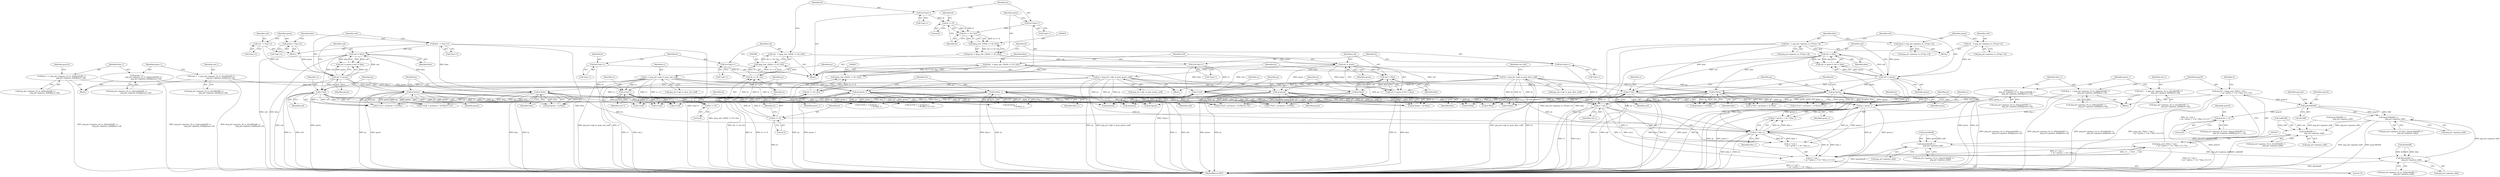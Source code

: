 digraph "0_Chrome_7f3d85b096f66870a15b37c2f40b219b2e292693_9@integer" {
"1001044" [label="(Call,gray16  = (png_uint_16)((rc * red_1\n                         + gc * green_1 + bc * blue_1)>>15))"];
"1001046" [label="(Call,(png_uint_16)((rc * red_1\n                         + gc * green_1 + bc * blue_1)>>15))"];
"1001048" [label="(Call,(rc * red_1\n                         + gc * green_1 + bc * blue_1)>>15)"];
"1001050" [label="(Call,rc * red_1)"];
"1000660" [label="(Call,rc*red)"];
"1000127" [label="(Call,rc = png_ptr->rgb_to_gray_red_coeff)"];
"1000645" [label="(Call,red != green)"];
"1000596" [label="(Call,red   = (png_uint_16)((hi << 8) | (lo)))"];
"1000598" [label="(Call,(png_uint_16)((hi << 8) | (lo)))"];
"1000600" [label="(Call,(hi << 8) | (lo))"];
"1000601" [label="(Call,hi << 8)"];
"1000586" [label="(Call,hi=*(sp)++)"];
"1000591" [label="(Call,lo=*(sp)++)"];
"1000615" [label="(Call,green = (png_uint_16)((hi << 8) | (lo)))"];
"1000617" [label="(Call,(png_uint_16)((hi << 8) | (lo)))"];
"1000619" [label="(Call,(hi << 8) | (lo))"];
"1000620" [label="(Call,hi << 8)"];
"1000605" [label="(Call,hi=*(sp)++)"];
"1000610" [label="(Call,lo=*(sp)++)"];
"1000648" [label="(Call,red != blue)"];
"1000634" [label="(Call,blue  = (png_uint_16)((hi << 8) | (lo)))"];
"1000636" [label="(Call,(png_uint_16)((hi << 8) | (lo)))"];
"1000638" [label="(Call,(hi << 8) | (lo))"];
"1000639" [label="(Call,hi << 8)"];
"1000624" [label="(Call,hi=*(sp)++)"];
"1000629" [label="(Call,lo=*(sp)++)"];
"1000241" [label="(Call,rc*red)"];
"1000224" [label="(Call,red != blue)"];
"1000221" [label="(Call,red != green)"];
"1000190" [label="(Call,red   = png_ptr->gamma_to_1[*(sp++)])"];
"1000200" [label="(Call,green = png_ptr->gamma_to_1[*(sp++)])"];
"1000210" [label="(Call,blue  = png_ptr->gamma_to_1[*(sp++)])"];
"1000319" [label="(Call,rc*red)"];
"1000304" [label="(Call,red != blue)"];
"1000301" [label="(Call,red != green)"];
"1000282" [label="(Call,red   = *(sp++))"];
"1000288" [label="(Call,green = *(sp++))"];
"1000294" [label="(Call,blue  = *(sp++))"];
"1000509" [label="(Call,rc*red_1)"];
"1000449" [label="(Call,red_1   = png_ptr->gamma_16_to_1[(red&0xff) >>\n                                  png_ptr->gamma_shift][red>>8])"];
"1000990" [label="(Call,red_1   = png_ptr->gamma_16_to_1[(red&0xff) >>\n                         png_ptr->gamma_shift][red>>8])"];
"1001054" [label="(Call,gc * green_1)"];
"1000513" [label="(Call,gc*green_1)"];
"1000133" [label="(Call,gc = png_ptr->rgb_to_gray_green_coeff)"];
"1000467" [label="(Call,green_1 =\n                         png_ptr->gamma_16_to_1[(green&0xff) >>\n                                  png_ptr->gamma_shift][green>>8])"];
"1000323" [label="(Call,gc*green)"];
"1000664" [label="(Call,gc*green)"];
"1000245" [label="(Call,gc*green)"];
"1001008" [label="(Call,green_1 =\n                         png_ptr->gamma_16_to_1[(green&0xff) >>\n                         png_ptr->gamma_shift][green>>8])"];
"1001057" [label="(Call,bc * blue_1)"];
"1000667" [label="(Call,bc*blue)"];
"1000139" [label="(Call,bc = png_ptr->rgb_to_gray_blue_coeff)"];
"1000326" [label="(Call,bc*blue)"];
"1000516" [label="(Call,bc*blue_1)"];
"1000485" [label="(Call,blue_1  = png_ptr->gamma_16_to_1[(blue&0xff) >>\n                                  png_ptr->gamma_shift][blue>>8])"];
"1000248" [label="(Call,bc*blue)"];
"1001026" [label="(Call,blue_1  = png_ptr->gamma_16_to_1[(blue&0xff) >>\n                         png_ptr->gamma_shift][blue>>8])"];
"1001069" [label="(Call,gray16&0xff)"];
"1001068" [label="(Call,(gray16&0xff) >>\n                         png_ptr->gamma_shift)"];
"1000997" [label="(Call,(red&0xff) >>\n                         png_ptr->gamma_shift)"];
"1001015" [label="(Call,(green&0xff) >>\n                         png_ptr->gamma_shift)"];
"1001033" [label="(Call,(blue&0xff) >>\n                         png_ptr->gamma_shift)"];
"1001075" [label="(Call,gray16 >> 8)"];
"1000509" [label="(Call,rc*red_1)"];
"1000242" [label="(Identifier,rc)"];
"1000326" [label="(Call,bc*blue)"];
"1000467" [label="(Call,green_1 =\n                         png_ptr->gamma_16_to_1[(green&0xff) >>\n                                  png_ptr->gamma_shift][green>>8])"];
"1000990" [label="(Call,red_1   = png_ptr->gamma_16_to_1[(red&0xff) >>\n                         png_ptr->gamma_shift][red>>8])"];
"1000486" [label="(Identifier,blue_1)"];
"1000243" [label="(Identifier,red)"];
"1000128" [label="(Identifier,rc)"];
"1000220" [label="(Call,red != green || red != blue)"];
"1000862" [label="(Call,rc*red)"];
"1000646" [label="(Identifier,red)"];
"1000866" [label="(Call,gc*green)"];
"1000610" [label="(Call,lo=*(sp)++)"];
"1000212" [label="(Call,png_ptr->gamma_to_1[*(sp++)])"];
"1000487" [label="(Call,png_ptr->gamma_16_to_1[(blue&0xff) >>\n                                  png_ptr->gamma_shift][blue>>8])"];
"1000301" [label="(Call,red != green)"];
"1000661" [label="(Identifier,rc)"];
"1000141" [label="(Call,png_ptr->rgb_to_gray_blue_coeff)"];
"1000210" [label="(Call,blue  = png_ptr->gamma_to_1[*(sp++)])"];
"1001072" [label="(Call,png_ptr->gamma_shift)"];
"1000636" [label="(Call,(png_uint_16)((hi << 8) | (lo)))"];
"1000468" [label="(Identifier,green_1)"];
"1000290" [label="(Call,*(sp++))"];
"1001073" [label="(Identifier,png_ptr)"];
"1001064" [label="(Call,png_ptr->gamma_16_from_1[(gray16&0xff) >>\n                         png_ptr->gamma_shift])"];
"1000591" [label="(Call,lo=*(sp)++)"];
"1001069" [label="(Call,gray16&0xff)"];
"1001208" [label="(Call,gc*green)"];
"1001211" [label="(Call,bc*blue)"];
"1000664" [label="(Call,gc*green)"];
"1000211" [label="(Identifier,blue)"];
"1000511" [label="(Identifier,red_1)"];
"1000240" [label="(Call,rc*red + gc*green + bc*blue)"];
"1000635" [label="(Identifier,blue)"];
"1000592" [label="(Identifier,lo)"];
"1000304" [label="(Call,red != blue)"];
"1000514" [label="(Identifier,gc)"];
"1000587" [label="(Identifier,hi)"];
"1000241" [label="(Call,rc*red)"];
"1000992" [label="(Call,png_ptr->gamma_16_to_1[(red&0xff) >>\n                         png_ptr->gamma_shift][red>>8])"];
"1001019" [label="(Call,png_ptr->gamma_shift)"];
"1000634" [label="(Call,blue  = (png_uint_16)((hi << 8) | (lo)))"];
"1000306" [label="(Identifier,blue)"];
"1000510" [label="(Identifier,rc)"];
"1000639" [label="(Call,hi << 8)"];
"1000647" [label="(Identifier,green)"];
"1001068" [label="(Call,(gray16&0xff) >>\n                         png_ptr->gamma_shift)"];
"1001063" [label="(Call,png_ptr->gamma_16_from_1[(gray16&0xff) >>\n                         png_ptr->gamma_shift][gray16 >> 8])"];
"1000447" [label="(Block,)"];
"1000669" [label="(Identifier,blue)"];
"1000328" [label="(Identifier,blue)"];
"1001204" [label="(Call,rc*red)"];
"1001046" [label="(Call,(png_uint_16)((rc * red_1\n                         + gc * green_1 + bc * blue_1)>>15))"];
"1001057" [label="(Call,bc * blue_1)"];
"1001037" [label="(Call,png_ptr->gamma_shift)"];
"1000325" [label="(Identifier,green)"];
"1000512" [label="(Call,gc*green_1\n                                  + bc*blue_1)"];
"1000791" [label="(Call,gc*green)"];
"1000597" [label="(Identifier,red)"];
"1000319" [label="(Call,rc*red)"];
"1000321" [label="(Identifier,red)"];
"1000247" [label="(Identifier,green)"];
"1000649" [label="(Identifier,red)"];
"1000617" [label="(Call,(png_uint_16)((hi << 8) | (lo)))"];
"1000593" [label="(Call,*(sp)++)"];
"1000603" [label="(Literal,8)"];
"1000513" [label="(Call,gc*green_1)"];
"1000248" [label="(Call,bc*blue)"];
"1000527" [label="(Call,(gray16&0xff) >>\n                         png_ptr->gamma_shift)"];
"1000605" [label="(Call,hi=*(sp)++)"];
"1000323" [label="(Call,gc*green)"];
"1001060" [label="(Literal,15)"];
"1000596" [label="(Call,red   = (png_uint_16)((hi << 8) | (lo)))"];
"1000626" [label="(Call,*(sp)++)"];
"1000787" [label="(Call,rc*red)"];
"1000650" [label="(Identifier,blue)"];
"1001011" [label="(Call,png_ptr->gamma_16_to_1[(green&0xff) >>\n                         png_ptr->gamma_shift])"];
"1001052" [label="(Identifier,red_1)"];
"1001008" [label="(Call,green_1 =\n                         png_ptr->gamma_16_to_1[(green&0xff) >>\n                         png_ptr->gamma_shift][green>>8])"];
"1000631" [label="(Call,*(sp)++)"];
"1000200" [label="(Call,green = png_ptr->gamma_to_1[*(sp++)])"];
"1001049" [label="(Call,rc * red_1\n                         + gc * green_1 + bc * blue_1)"];
"1000245" [label="(Call,gc*green)"];
"1001076" [label="(Identifier,gray16)"];
"1000588" [label="(Call,*(sp)++)"];
"1001051" [label="(Identifier,rc)"];
"1000451" [label="(Call,png_ptr->gamma_16_to_1[(red&0xff) >>\n                                  png_ptr->gamma_shift][red>>8])"];
"1000869" [label="(Call,bc*blue)"];
"1000244" [label="(Call,gc*green + bc*blue)"];
"1000619" [label="(Call,(hi << 8) | (lo))"];
"1000226" [label="(Identifier,blue)"];
"1000642" [label="(Identifier,lo)"];
"1000192" [label="(Call,png_ptr->gamma_to_1[*(sp++)])"];
"1000288" [label="(Call,green = *(sp++))"];
"1000644" [label="(Call,red != green || red != blue)"];
"1000607" [label="(Call,*(sp)++)"];
"1000624" [label="(Call,hi=*(sp)++)"];
"1000318" [label="(Call,rc*red + gc*green + bc*blue)"];
"1000296" [label="(Call,*(sp++))"];
"1000794" [label="(Call,bc*blue)"];
"1000648" [label="(Call,red != blue)"];
"1000658" [label="(Call,(rc*red + gc*green + bc*blue)>>15)"];
"1001028" [label="(Call,png_ptr->gamma_16_to_1[(blue&0xff) >>\n                         png_ptr->gamma_shift][blue>>8])"];
"1000250" [label="(Identifier,blue)"];
"1000224" [label="(Call,red != blue)"];
"1000586" [label="(Call,hi=*(sp)++)"];
"1001062" [label="(Identifier,w)"];
"1001033" [label="(Call,(blue&0xff) >>\n                         png_ptr->gamma_shift)"];
"1000998" [label="(Call,red&0xff)"];
"1000602" [label="(Identifier,hi)"];
"1000294" [label="(Call,blue  = *(sp++))"];
"1000622" [label="(Literal,8)"];
"1000666" [label="(Identifier,green)"];
"1000629" [label="(Call,lo=*(sp)++)"];
"1000222" [label="(Identifier,red)"];
"1000517" [label="(Identifier,bc)"];
"1000600" [label="(Call,(hi << 8) | (lo))"];
"1000303" [label="(Identifier,green)"];
"1000249" [label="(Identifier,bc)"];
"1000604" [label="(Identifier,lo)"];
"1001009" [label="(Identifier,green_1)"];
"1000485" [label="(Call,blue_1  = png_ptr->gamma_16_to_1[(blue&0xff) >>\n                                  png_ptr->gamma_shift][blue>>8])"];
"1001050" [label="(Call,rc * red_1)"];
"1000305" [label="(Identifier,red)"];
"1000190" [label="(Call,red   = png_ptr->gamma_to_1[*(sp++)])"];
"1001055" [label="(Identifier,gc)"];
"1001058" [label="(Identifier,bc)"];
"1000449" [label="(Call,red_1   = png_ptr->gamma_16_to_1[(red&0xff) >>\n                                  png_ptr->gamma_shift][red>>8])"];
"1000147" [label="(Identifier,row_info)"];
"1001045" [label="(Identifier,gray16)"];
"1000289" [label="(Identifier,green)"];
"1001075" [label="(Call,gray16 >> 8)"];
"1000320" [label="(Identifier,rc)"];
"1000621" [label="(Identifier,hi)"];
"1000611" [label="(Identifier,lo)"];
"1000300" [label="(Call,red != green || red != blue)"];
"1000133" [label="(Call,gc = png_ptr->rgb_to_gray_green_coeff)"];
"1001026" [label="(Call,blue_1  = png_ptr->gamma_16_to_1[(blue&0xff) >>\n                         png_ptr->gamma_shift][blue>>8])"];
"1000988" [label="(Block,)"];
"1000127" [label="(Call,rc = png_ptr->rgb_to_gray_red_coeff)"];
"1001015" [label="(Call,(green&0xff) >>\n                         png_ptr->gamma_shift)"];
"1000623" [label="(Identifier,lo)"];
"1000282" [label="(Call,red   = *(sp++))"];
"1001056" [label="(Identifier,green_1)"];
"1001048" [label="(Call,(rc * red_1\n                         + gc * green_1 + bc * blue_1)>>15)"];
"1000665" [label="(Identifier,gc)"];
"1001077" [label="(Literal,8)"];
"1000993" [label="(Call,png_ptr->gamma_16_to_1[(red&0xff) >>\n                         png_ptr->gamma_shift])"];
"1000507" [label="(Call,(rc*red_1 + gc*green_1\n                                  + bc*blue_1)>>15)"];
"1001285" [label="(MethodReturn,RET)"];
"1000283" [label="(Identifier,red)"];
"1000134" [label="(Identifier,gc)"];
"1000280" [label="(Block,)"];
"1000516" [label="(Call,bc*blue_1)"];
"1001054" [label="(Call,gc * green_1)"];
"1000317" [label="(Call,(rc*red + gc*green + bc*blue)>>15)"];
"1000997" [label="(Call,(red&0xff) >>\n                         png_ptr->gamma_shift)"];
"1000601" [label="(Call,hi << 8)"];
"1000663" [label="(Call,gc*green + bc*blue)"];
"1000662" [label="(Identifier,red)"];
"1001027" [label="(Identifier,blue_1)"];
"1001053" [label="(Call,gc * green_1 + bc * blue_1)"];
"1000579" [label="(Block,)"];
"1000515" [label="(Identifier,green_1)"];
"1000612" [label="(Call,*(sp)++)"];
"1000324" [label="(Identifier,gc)"];
"1000667" [label="(Call,bc*blue)"];
"1000327" [label="(Identifier,bc)"];
"1000139" [label="(Call,bc = png_ptr->rgb_to_gray_blue_coeff)"];
"1000188" [label="(Block,)"];
"1001059" [label="(Identifier,blue_1)"];
"1000221" [label="(Call,red != green)"];
"1000246" [label="(Identifier,gc)"];
"1000191" [label="(Identifier,red)"];
"1001034" [label="(Call,blue&0xff)"];
"1000223" [label="(Identifier,green)"];
"1001070" [label="(Identifier,gray16)"];
"1001071" [label="(Literal,0xff)"];
"1000284" [label="(Call,*(sp++))"];
"1000225" [label="(Identifier,red)"];
"1000660" [label="(Call,rc*red)"];
"1000518" [label="(Identifier,blue_1)"];
"1000295" [label="(Identifier,blue)"];
"1000140" [label="(Identifier,bc)"];
"1000504" [label="(Identifier,gray16)"];
"1000616" [label="(Identifier,green)"];
"1001029" [label="(Call,png_ptr->gamma_16_to_1[(blue&0xff) >>\n                         png_ptr->gamma_shift])"];
"1000135" [label="(Call,png_ptr->rgb_to_gray_green_coeff)"];
"1001001" [label="(Call,png_ptr->gamma_shift)"];
"1000129" [label="(Call,png_ptr->rgb_to_gray_red_coeff)"];
"1000638" [label="(Call,(hi << 8) | (lo))"];
"1000508" [label="(Call,rc*red_1 + gc*green_1\n                                  + bc*blue_1)"];
"1000125" [label="(Block,)"];
"1000991" [label="(Identifier,red_1)"];
"1000630" [label="(Identifier,lo)"];
"1000659" [label="(Call,rc*red + gc*green + bc*blue)"];
"1000322" [label="(Call,gc*green + bc*blue)"];
"1000202" [label="(Call,png_ptr->gamma_to_1[*(sp++)])"];
"1001016" [label="(Call,green&0xff)"];
"1000645" [label="(Call,red != green)"];
"1000620" [label="(Call,hi << 8)"];
"1000201" [label="(Identifier,green)"];
"1000625" [label="(Identifier,hi)"];
"1000450" [label="(Identifier,red_1)"];
"1000598" [label="(Call,(png_uint_16)((hi << 8) | (lo)))"];
"1000469" [label="(Call,png_ptr->gamma_16_to_1[(green&0xff) >>\n                                  png_ptr->gamma_shift][green>>8])"];
"1001010" [label="(Call,png_ptr->gamma_16_to_1[(green&0xff) >>\n                         png_ptr->gamma_shift][green>>8])"];
"1000640" [label="(Identifier,hi)"];
"1000668" [label="(Identifier,bc)"];
"1000606" [label="(Identifier,hi)"];
"1001044" [label="(Call,gray16  = (png_uint_16)((rc * red_1\n                         + gc * green_1 + bc * blue_1)>>15))"];
"1000615" [label="(Call,green = (png_uint_16)((hi << 8) | (lo)))"];
"1000302" [label="(Identifier,red)"];
"1000239" [label="(Call,(rc*red + gc*green + bc*blue)>>15)"];
"1000641" [label="(Literal,8)"];
"1001044" -> "1000988"  [label="AST: "];
"1001044" -> "1001046"  [label="CFG: "];
"1001045" -> "1001044"  [label="AST: "];
"1001046" -> "1001044"  [label="AST: "];
"1001062" -> "1001044"  [label="CFG: "];
"1001044" -> "1001285"  [label="DDG: (png_uint_16)((rc * red_1\n                         + gc * green_1 + bc * blue_1)>>15)"];
"1001046" -> "1001044"  [label="DDG: (rc * red_1\n                         + gc * green_1 + bc * blue_1)>>15"];
"1001044" -> "1001069"  [label="DDG: gray16"];
"1001046" -> "1001048"  [label="CFG: "];
"1001047" -> "1001046"  [label="AST: "];
"1001048" -> "1001046"  [label="AST: "];
"1001046" -> "1001285"  [label="DDG: (rc * red_1\n                         + gc * green_1 + bc * blue_1)>>15"];
"1001048" -> "1001046"  [label="DDG: rc * red_1\n                         + gc * green_1 + bc * blue_1"];
"1001048" -> "1001046"  [label="DDG: 15"];
"1001048" -> "1001060"  [label="CFG: "];
"1001049" -> "1001048"  [label="AST: "];
"1001060" -> "1001048"  [label="AST: "];
"1001048" -> "1001285"  [label="DDG: rc * red_1\n                         + gc * green_1 + bc * blue_1"];
"1001050" -> "1001048"  [label="DDG: rc"];
"1001050" -> "1001048"  [label="DDG: red_1"];
"1001054" -> "1001048"  [label="DDG: gc"];
"1001054" -> "1001048"  [label="DDG: green_1"];
"1001057" -> "1001048"  [label="DDG: bc"];
"1001057" -> "1001048"  [label="DDG: blue_1"];
"1001050" -> "1001049"  [label="AST: "];
"1001050" -> "1001052"  [label="CFG: "];
"1001051" -> "1001050"  [label="AST: "];
"1001052" -> "1001050"  [label="AST: "];
"1001055" -> "1001050"  [label="CFG: "];
"1001050" -> "1001285"  [label="DDG: rc"];
"1001050" -> "1001285"  [label="DDG: red_1"];
"1001050" -> "1001049"  [label="DDG: rc"];
"1001050" -> "1001049"  [label="DDG: red_1"];
"1000660" -> "1001050"  [label="DDG: rc"];
"1000241" -> "1001050"  [label="DDG: rc"];
"1000319" -> "1001050"  [label="DDG: rc"];
"1000127" -> "1001050"  [label="DDG: rc"];
"1000509" -> "1001050"  [label="DDG: rc"];
"1000990" -> "1001050"  [label="DDG: red_1"];
"1000660" -> "1000659"  [label="AST: "];
"1000660" -> "1000662"  [label="CFG: "];
"1000661" -> "1000660"  [label="AST: "];
"1000662" -> "1000660"  [label="AST: "];
"1000665" -> "1000660"  [label="CFG: "];
"1000660" -> "1001285"  [label="DDG: rc"];
"1000660" -> "1001285"  [label="DDG: red"];
"1000660" -> "1000658"  [label="DDG: rc"];
"1000660" -> "1000658"  [label="DDG: red"];
"1000660" -> "1000659"  [label="DDG: rc"];
"1000660" -> "1000659"  [label="DDG: red"];
"1000127" -> "1000660"  [label="DDG: rc"];
"1000645" -> "1000660"  [label="DDG: red"];
"1000648" -> "1000660"  [label="DDG: red"];
"1000660" -> "1000787"  [label="DDG: rc"];
"1000660" -> "1000862"  [label="DDG: rc"];
"1000660" -> "1001204"  [label="DDG: rc"];
"1000127" -> "1000125"  [label="AST: "];
"1000127" -> "1000129"  [label="CFG: "];
"1000128" -> "1000127"  [label="AST: "];
"1000129" -> "1000127"  [label="AST: "];
"1000134" -> "1000127"  [label="CFG: "];
"1000127" -> "1001285"  [label="DDG: png_ptr->rgb_to_gray_red_coeff"];
"1000127" -> "1001285"  [label="DDG: rc"];
"1000127" -> "1000241"  [label="DDG: rc"];
"1000127" -> "1000319"  [label="DDG: rc"];
"1000127" -> "1000509"  [label="DDG: rc"];
"1000127" -> "1000787"  [label="DDG: rc"];
"1000127" -> "1000862"  [label="DDG: rc"];
"1000127" -> "1001204"  [label="DDG: rc"];
"1000645" -> "1000644"  [label="AST: "];
"1000645" -> "1000647"  [label="CFG: "];
"1000646" -> "1000645"  [label="AST: "];
"1000647" -> "1000645"  [label="AST: "];
"1000649" -> "1000645"  [label="CFG: "];
"1000644" -> "1000645"  [label="CFG: "];
"1000645" -> "1000644"  [label="DDG: red"];
"1000645" -> "1000644"  [label="DDG: green"];
"1000596" -> "1000645"  [label="DDG: red"];
"1000615" -> "1000645"  [label="DDG: green"];
"1000645" -> "1000648"  [label="DDG: red"];
"1000645" -> "1000664"  [label="DDG: green"];
"1000596" -> "1000579"  [label="AST: "];
"1000596" -> "1000598"  [label="CFG: "];
"1000597" -> "1000596"  [label="AST: "];
"1000598" -> "1000596"  [label="AST: "];
"1000606" -> "1000596"  [label="CFG: "];
"1000598" -> "1000596"  [label="DDG: (hi << 8) | (lo)"];
"1000598" -> "1000600"  [label="CFG: "];
"1000599" -> "1000598"  [label="AST: "];
"1000600" -> "1000598"  [label="AST: "];
"1000600" -> "1000598"  [label="DDG: hi << 8"];
"1000600" -> "1000598"  [label="DDG: lo"];
"1000600" -> "1000604"  [label="CFG: "];
"1000601" -> "1000600"  [label="AST: "];
"1000604" -> "1000600"  [label="AST: "];
"1000601" -> "1000600"  [label="DDG: hi"];
"1000601" -> "1000600"  [label="DDG: 8"];
"1000591" -> "1000600"  [label="DDG: lo"];
"1000601" -> "1000603"  [label="CFG: "];
"1000602" -> "1000601"  [label="AST: "];
"1000603" -> "1000601"  [label="AST: "];
"1000604" -> "1000601"  [label="CFG: "];
"1000586" -> "1000601"  [label="DDG: hi"];
"1000586" -> "1000579"  [label="AST: "];
"1000586" -> "1000588"  [label="CFG: "];
"1000587" -> "1000586"  [label="AST: "];
"1000588" -> "1000586"  [label="AST: "];
"1000592" -> "1000586"  [label="CFG: "];
"1000591" -> "1000579"  [label="AST: "];
"1000591" -> "1000593"  [label="CFG: "];
"1000592" -> "1000591"  [label="AST: "];
"1000593" -> "1000591"  [label="AST: "];
"1000597" -> "1000591"  [label="CFG: "];
"1000615" -> "1000579"  [label="AST: "];
"1000615" -> "1000617"  [label="CFG: "];
"1000616" -> "1000615"  [label="AST: "];
"1000617" -> "1000615"  [label="AST: "];
"1000625" -> "1000615"  [label="CFG: "];
"1000617" -> "1000615"  [label="DDG: (hi << 8) | (lo)"];
"1000617" -> "1000619"  [label="CFG: "];
"1000618" -> "1000617"  [label="AST: "];
"1000619" -> "1000617"  [label="AST: "];
"1000619" -> "1000617"  [label="DDG: hi << 8"];
"1000619" -> "1000617"  [label="DDG: lo"];
"1000619" -> "1000623"  [label="CFG: "];
"1000620" -> "1000619"  [label="AST: "];
"1000623" -> "1000619"  [label="AST: "];
"1000620" -> "1000619"  [label="DDG: hi"];
"1000620" -> "1000619"  [label="DDG: 8"];
"1000610" -> "1000619"  [label="DDG: lo"];
"1000620" -> "1000622"  [label="CFG: "];
"1000621" -> "1000620"  [label="AST: "];
"1000622" -> "1000620"  [label="AST: "];
"1000623" -> "1000620"  [label="CFG: "];
"1000605" -> "1000620"  [label="DDG: hi"];
"1000605" -> "1000579"  [label="AST: "];
"1000605" -> "1000607"  [label="CFG: "];
"1000606" -> "1000605"  [label="AST: "];
"1000607" -> "1000605"  [label="AST: "];
"1000611" -> "1000605"  [label="CFG: "];
"1000610" -> "1000579"  [label="AST: "];
"1000610" -> "1000612"  [label="CFG: "];
"1000611" -> "1000610"  [label="AST: "];
"1000612" -> "1000610"  [label="AST: "];
"1000616" -> "1000610"  [label="CFG: "];
"1000648" -> "1000644"  [label="AST: "];
"1000648" -> "1000650"  [label="CFG: "];
"1000649" -> "1000648"  [label="AST: "];
"1000650" -> "1000648"  [label="AST: "];
"1000644" -> "1000648"  [label="CFG: "];
"1000648" -> "1000644"  [label="DDG: red"];
"1000648" -> "1000644"  [label="DDG: blue"];
"1000634" -> "1000648"  [label="DDG: blue"];
"1000648" -> "1000667"  [label="DDG: blue"];
"1000634" -> "1000579"  [label="AST: "];
"1000634" -> "1000636"  [label="CFG: "];
"1000635" -> "1000634"  [label="AST: "];
"1000636" -> "1000634"  [label="AST: "];
"1000646" -> "1000634"  [label="CFG: "];
"1000634" -> "1001285"  [label="DDG: (png_uint_16)((hi << 8) | (lo))"];
"1000636" -> "1000634"  [label="DDG: (hi << 8) | (lo)"];
"1000634" -> "1000667"  [label="DDG: blue"];
"1000636" -> "1000638"  [label="CFG: "];
"1000637" -> "1000636"  [label="AST: "];
"1000638" -> "1000636"  [label="AST: "];
"1000636" -> "1001285"  [label="DDG: (hi << 8) | (lo)"];
"1000638" -> "1000636"  [label="DDG: hi << 8"];
"1000638" -> "1000636"  [label="DDG: lo"];
"1000638" -> "1000642"  [label="CFG: "];
"1000639" -> "1000638"  [label="AST: "];
"1000642" -> "1000638"  [label="AST: "];
"1000638" -> "1001285"  [label="DDG: hi << 8"];
"1000638" -> "1001285"  [label="DDG: lo"];
"1000639" -> "1000638"  [label="DDG: hi"];
"1000639" -> "1000638"  [label="DDG: 8"];
"1000629" -> "1000638"  [label="DDG: lo"];
"1000639" -> "1000641"  [label="CFG: "];
"1000640" -> "1000639"  [label="AST: "];
"1000641" -> "1000639"  [label="AST: "];
"1000642" -> "1000639"  [label="CFG: "];
"1000639" -> "1001285"  [label="DDG: hi"];
"1000624" -> "1000639"  [label="DDG: hi"];
"1000624" -> "1000579"  [label="AST: "];
"1000624" -> "1000626"  [label="CFG: "];
"1000625" -> "1000624"  [label="AST: "];
"1000626" -> "1000624"  [label="AST: "];
"1000630" -> "1000624"  [label="CFG: "];
"1000629" -> "1000579"  [label="AST: "];
"1000629" -> "1000631"  [label="CFG: "];
"1000630" -> "1000629"  [label="AST: "];
"1000631" -> "1000629"  [label="AST: "];
"1000635" -> "1000629"  [label="CFG: "];
"1000629" -> "1001285"  [label="DDG: *(sp)++"];
"1000241" -> "1000240"  [label="AST: "];
"1000241" -> "1000243"  [label="CFG: "];
"1000242" -> "1000241"  [label="AST: "];
"1000243" -> "1000241"  [label="AST: "];
"1000246" -> "1000241"  [label="CFG: "];
"1000241" -> "1001285"  [label="DDG: rc"];
"1000241" -> "1001285"  [label="DDG: red"];
"1000241" -> "1000239"  [label="DDG: rc"];
"1000241" -> "1000239"  [label="DDG: red"];
"1000241" -> "1000240"  [label="DDG: rc"];
"1000241" -> "1000240"  [label="DDG: red"];
"1000224" -> "1000241"  [label="DDG: red"];
"1000221" -> "1000241"  [label="DDG: red"];
"1000241" -> "1000787"  [label="DDG: rc"];
"1000241" -> "1000862"  [label="DDG: rc"];
"1000241" -> "1001204"  [label="DDG: rc"];
"1000224" -> "1000220"  [label="AST: "];
"1000224" -> "1000226"  [label="CFG: "];
"1000225" -> "1000224"  [label="AST: "];
"1000226" -> "1000224"  [label="AST: "];
"1000220" -> "1000224"  [label="CFG: "];
"1000224" -> "1001285"  [label="DDG: red"];
"1000224" -> "1001285"  [label="DDG: blue"];
"1000224" -> "1000220"  [label="DDG: red"];
"1000224" -> "1000220"  [label="DDG: blue"];
"1000221" -> "1000224"  [label="DDG: red"];
"1000210" -> "1000224"  [label="DDG: blue"];
"1000224" -> "1000248"  [label="DDG: blue"];
"1000221" -> "1000220"  [label="AST: "];
"1000221" -> "1000223"  [label="CFG: "];
"1000222" -> "1000221"  [label="AST: "];
"1000223" -> "1000221"  [label="AST: "];
"1000225" -> "1000221"  [label="CFG: "];
"1000220" -> "1000221"  [label="CFG: "];
"1000221" -> "1001285"  [label="DDG: green"];
"1000221" -> "1001285"  [label="DDG: red"];
"1000221" -> "1000220"  [label="DDG: red"];
"1000221" -> "1000220"  [label="DDG: green"];
"1000190" -> "1000221"  [label="DDG: red"];
"1000200" -> "1000221"  [label="DDG: green"];
"1000221" -> "1000245"  [label="DDG: green"];
"1000190" -> "1000188"  [label="AST: "];
"1000190" -> "1000192"  [label="CFG: "];
"1000191" -> "1000190"  [label="AST: "];
"1000192" -> "1000190"  [label="AST: "];
"1000201" -> "1000190"  [label="CFG: "];
"1000200" -> "1000188"  [label="AST: "];
"1000200" -> "1000202"  [label="CFG: "];
"1000201" -> "1000200"  [label="AST: "];
"1000202" -> "1000200"  [label="AST: "];
"1000211" -> "1000200"  [label="CFG: "];
"1000210" -> "1000188"  [label="AST: "];
"1000210" -> "1000212"  [label="CFG: "];
"1000211" -> "1000210"  [label="AST: "];
"1000212" -> "1000210"  [label="AST: "];
"1000222" -> "1000210"  [label="CFG: "];
"1000210" -> "1001285"  [label="DDG: png_ptr->gamma_to_1[*(sp++)]"];
"1000210" -> "1001285"  [label="DDG: blue"];
"1000210" -> "1000248"  [label="DDG: blue"];
"1000319" -> "1000318"  [label="AST: "];
"1000319" -> "1000321"  [label="CFG: "];
"1000320" -> "1000319"  [label="AST: "];
"1000321" -> "1000319"  [label="AST: "];
"1000324" -> "1000319"  [label="CFG: "];
"1000319" -> "1001285"  [label="DDG: red"];
"1000319" -> "1001285"  [label="DDG: rc"];
"1000319" -> "1000317"  [label="DDG: rc"];
"1000319" -> "1000317"  [label="DDG: red"];
"1000319" -> "1000318"  [label="DDG: rc"];
"1000319" -> "1000318"  [label="DDG: red"];
"1000304" -> "1000319"  [label="DDG: red"];
"1000301" -> "1000319"  [label="DDG: red"];
"1000319" -> "1000787"  [label="DDG: rc"];
"1000319" -> "1000862"  [label="DDG: rc"];
"1000319" -> "1001204"  [label="DDG: rc"];
"1000304" -> "1000300"  [label="AST: "];
"1000304" -> "1000306"  [label="CFG: "];
"1000305" -> "1000304"  [label="AST: "];
"1000306" -> "1000304"  [label="AST: "];
"1000300" -> "1000304"  [label="CFG: "];
"1000304" -> "1001285"  [label="DDG: red"];
"1000304" -> "1001285"  [label="DDG: blue"];
"1000304" -> "1000300"  [label="DDG: red"];
"1000304" -> "1000300"  [label="DDG: blue"];
"1000301" -> "1000304"  [label="DDG: red"];
"1000294" -> "1000304"  [label="DDG: blue"];
"1000304" -> "1000326"  [label="DDG: blue"];
"1000301" -> "1000300"  [label="AST: "];
"1000301" -> "1000303"  [label="CFG: "];
"1000302" -> "1000301"  [label="AST: "];
"1000303" -> "1000301"  [label="AST: "];
"1000305" -> "1000301"  [label="CFG: "];
"1000300" -> "1000301"  [label="CFG: "];
"1000301" -> "1001285"  [label="DDG: green"];
"1000301" -> "1001285"  [label="DDG: red"];
"1000301" -> "1000300"  [label="DDG: red"];
"1000301" -> "1000300"  [label="DDG: green"];
"1000282" -> "1000301"  [label="DDG: red"];
"1000288" -> "1000301"  [label="DDG: green"];
"1000301" -> "1000323"  [label="DDG: green"];
"1000282" -> "1000280"  [label="AST: "];
"1000282" -> "1000284"  [label="CFG: "];
"1000283" -> "1000282"  [label="AST: "];
"1000284" -> "1000282"  [label="AST: "];
"1000289" -> "1000282"  [label="CFG: "];
"1000288" -> "1000280"  [label="AST: "];
"1000288" -> "1000290"  [label="CFG: "];
"1000289" -> "1000288"  [label="AST: "];
"1000290" -> "1000288"  [label="AST: "];
"1000295" -> "1000288"  [label="CFG: "];
"1000294" -> "1000280"  [label="AST: "];
"1000294" -> "1000296"  [label="CFG: "];
"1000295" -> "1000294"  [label="AST: "];
"1000296" -> "1000294"  [label="AST: "];
"1000302" -> "1000294"  [label="CFG: "];
"1000294" -> "1001285"  [label="DDG: *(sp++)"];
"1000294" -> "1001285"  [label="DDG: blue"];
"1000294" -> "1000326"  [label="DDG: blue"];
"1000509" -> "1000508"  [label="AST: "];
"1000509" -> "1000511"  [label="CFG: "];
"1000510" -> "1000509"  [label="AST: "];
"1000511" -> "1000509"  [label="AST: "];
"1000514" -> "1000509"  [label="CFG: "];
"1000509" -> "1001285"  [label="DDG: red_1"];
"1000509" -> "1001285"  [label="DDG: rc"];
"1000509" -> "1000507"  [label="DDG: rc"];
"1000509" -> "1000507"  [label="DDG: red_1"];
"1000509" -> "1000508"  [label="DDG: rc"];
"1000509" -> "1000508"  [label="DDG: red_1"];
"1000449" -> "1000509"  [label="DDG: red_1"];
"1000509" -> "1000787"  [label="DDG: rc"];
"1000509" -> "1000862"  [label="DDG: rc"];
"1000509" -> "1001204"  [label="DDG: rc"];
"1000449" -> "1000447"  [label="AST: "];
"1000449" -> "1000451"  [label="CFG: "];
"1000450" -> "1000449"  [label="AST: "];
"1000451" -> "1000449"  [label="AST: "];
"1000468" -> "1000449"  [label="CFG: "];
"1000449" -> "1001285"  [label="DDG: png_ptr->gamma_16_to_1[(red&0xff) >>\n                                  png_ptr->gamma_shift][red>>8]"];
"1000990" -> "1000988"  [label="AST: "];
"1000990" -> "1000992"  [label="CFG: "];
"1000991" -> "1000990"  [label="AST: "];
"1000992" -> "1000990"  [label="AST: "];
"1001009" -> "1000990"  [label="CFG: "];
"1000990" -> "1001285"  [label="DDG: png_ptr->gamma_16_to_1[(red&0xff) >>\n                         png_ptr->gamma_shift][red>>8]"];
"1001054" -> "1001053"  [label="AST: "];
"1001054" -> "1001056"  [label="CFG: "];
"1001055" -> "1001054"  [label="AST: "];
"1001056" -> "1001054"  [label="AST: "];
"1001058" -> "1001054"  [label="CFG: "];
"1001054" -> "1001285"  [label="DDG: gc"];
"1001054" -> "1001285"  [label="DDG: green_1"];
"1001054" -> "1001049"  [label="DDG: gc"];
"1001054" -> "1001049"  [label="DDG: green_1"];
"1001054" -> "1001053"  [label="DDG: gc"];
"1001054" -> "1001053"  [label="DDG: green_1"];
"1000513" -> "1001054"  [label="DDG: gc"];
"1000133" -> "1001054"  [label="DDG: gc"];
"1000323" -> "1001054"  [label="DDG: gc"];
"1000664" -> "1001054"  [label="DDG: gc"];
"1000245" -> "1001054"  [label="DDG: gc"];
"1001008" -> "1001054"  [label="DDG: green_1"];
"1000513" -> "1000512"  [label="AST: "];
"1000513" -> "1000515"  [label="CFG: "];
"1000514" -> "1000513"  [label="AST: "];
"1000515" -> "1000513"  [label="AST: "];
"1000517" -> "1000513"  [label="CFG: "];
"1000513" -> "1001285"  [label="DDG: gc"];
"1000513" -> "1001285"  [label="DDG: green_1"];
"1000513" -> "1000507"  [label="DDG: gc"];
"1000513" -> "1000507"  [label="DDG: green_1"];
"1000513" -> "1000508"  [label="DDG: gc"];
"1000513" -> "1000508"  [label="DDG: green_1"];
"1000513" -> "1000512"  [label="DDG: gc"];
"1000513" -> "1000512"  [label="DDG: green_1"];
"1000133" -> "1000513"  [label="DDG: gc"];
"1000467" -> "1000513"  [label="DDG: green_1"];
"1000513" -> "1000791"  [label="DDG: gc"];
"1000513" -> "1000866"  [label="DDG: gc"];
"1000513" -> "1001208"  [label="DDG: gc"];
"1000133" -> "1000125"  [label="AST: "];
"1000133" -> "1000135"  [label="CFG: "];
"1000134" -> "1000133"  [label="AST: "];
"1000135" -> "1000133"  [label="AST: "];
"1000140" -> "1000133"  [label="CFG: "];
"1000133" -> "1001285"  [label="DDG: gc"];
"1000133" -> "1001285"  [label="DDG: png_ptr->rgb_to_gray_green_coeff"];
"1000133" -> "1000245"  [label="DDG: gc"];
"1000133" -> "1000323"  [label="DDG: gc"];
"1000133" -> "1000664"  [label="DDG: gc"];
"1000133" -> "1000791"  [label="DDG: gc"];
"1000133" -> "1000866"  [label="DDG: gc"];
"1000133" -> "1001208"  [label="DDG: gc"];
"1000467" -> "1000447"  [label="AST: "];
"1000467" -> "1000469"  [label="CFG: "];
"1000468" -> "1000467"  [label="AST: "];
"1000469" -> "1000467"  [label="AST: "];
"1000486" -> "1000467"  [label="CFG: "];
"1000467" -> "1001285"  [label="DDG: png_ptr->gamma_16_to_1[(green&0xff) >>\n                                  png_ptr->gamma_shift][green>>8]"];
"1000323" -> "1000322"  [label="AST: "];
"1000323" -> "1000325"  [label="CFG: "];
"1000324" -> "1000323"  [label="AST: "];
"1000325" -> "1000323"  [label="AST: "];
"1000327" -> "1000323"  [label="CFG: "];
"1000323" -> "1001285"  [label="DDG: gc"];
"1000323" -> "1001285"  [label="DDG: green"];
"1000323" -> "1000317"  [label="DDG: gc"];
"1000323" -> "1000317"  [label="DDG: green"];
"1000323" -> "1000318"  [label="DDG: gc"];
"1000323" -> "1000318"  [label="DDG: green"];
"1000323" -> "1000322"  [label="DDG: gc"];
"1000323" -> "1000322"  [label="DDG: green"];
"1000323" -> "1000791"  [label="DDG: gc"];
"1000323" -> "1000866"  [label="DDG: gc"];
"1000323" -> "1001208"  [label="DDG: gc"];
"1000664" -> "1000663"  [label="AST: "];
"1000664" -> "1000666"  [label="CFG: "];
"1000665" -> "1000664"  [label="AST: "];
"1000666" -> "1000664"  [label="AST: "];
"1000668" -> "1000664"  [label="CFG: "];
"1000664" -> "1001285"  [label="DDG: green"];
"1000664" -> "1001285"  [label="DDG: gc"];
"1000664" -> "1000658"  [label="DDG: gc"];
"1000664" -> "1000658"  [label="DDG: green"];
"1000664" -> "1000659"  [label="DDG: gc"];
"1000664" -> "1000659"  [label="DDG: green"];
"1000664" -> "1000663"  [label="DDG: gc"];
"1000664" -> "1000663"  [label="DDG: green"];
"1000664" -> "1000791"  [label="DDG: gc"];
"1000664" -> "1000866"  [label="DDG: gc"];
"1000664" -> "1001208"  [label="DDG: gc"];
"1000245" -> "1000244"  [label="AST: "];
"1000245" -> "1000247"  [label="CFG: "];
"1000246" -> "1000245"  [label="AST: "];
"1000247" -> "1000245"  [label="AST: "];
"1000249" -> "1000245"  [label="CFG: "];
"1000245" -> "1001285"  [label="DDG: gc"];
"1000245" -> "1001285"  [label="DDG: green"];
"1000245" -> "1000239"  [label="DDG: gc"];
"1000245" -> "1000239"  [label="DDG: green"];
"1000245" -> "1000240"  [label="DDG: gc"];
"1000245" -> "1000240"  [label="DDG: green"];
"1000245" -> "1000244"  [label="DDG: gc"];
"1000245" -> "1000244"  [label="DDG: green"];
"1000245" -> "1000791"  [label="DDG: gc"];
"1000245" -> "1000866"  [label="DDG: gc"];
"1000245" -> "1001208"  [label="DDG: gc"];
"1001008" -> "1000988"  [label="AST: "];
"1001008" -> "1001010"  [label="CFG: "];
"1001009" -> "1001008"  [label="AST: "];
"1001010" -> "1001008"  [label="AST: "];
"1001027" -> "1001008"  [label="CFG: "];
"1001008" -> "1001285"  [label="DDG: png_ptr->gamma_16_to_1[(green&0xff) >>\n                         png_ptr->gamma_shift][green>>8]"];
"1001057" -> "1001053"  [label="AST: "];
"1001057" -> "1001059"  [label="CFG: "];
"1001058" -> "1001057"  [label="AST: "];
"1001059" -> "1001057"  [label="AST: "];
"1001053" -> "1001057"  [label="CFG: "];
"1001057" -> "1001285"  [label="DDG: bc"];
"1001057" -> "1001285"  [label="DDG: blue_1"];
"1001057" -> "1001049"  [label="DDG: bc"];
"1001057" -> "1001049"  [label="DDG: blue_1"];
"1001057" -> "1001053"  [label="DDG: bc"];
"1001057" -> "1001053"  [label="DDG: blue_1"];
"1000667" -> "1001057"  [label="DDG: bc"];
"1000139" -> "1001057"  [label="DDG: bc"];
"1000326" -> "1001057"  [label="DDG: bc"];
"1000516" -> "1001057"  [label="DDG: bc"];
"1000248" -> "1001057"  [label="DDG: bc"];
"1001026" -> "1001057"  [label="DDG: blue_1"];
"1000667" -> "1000663"  [label="AST: "];
"1000667" -> "1000669"  [label="CFG: "];
"1000668" -> "1000667"  [label="AST: "];
"1000669" -> "1000667"  [label="AST: "];
"1000663" -> "1000667"  [label="CFG: "];
"1000667" -> "1001285"  [label="DDG: bc"];
"1000667" -> "1001285"  [label="DDG: blue"];
"1000667" -> "1000658"  [label="DDG: bc"];
"1000667" -> "1000658"  [label="DDG: blue"];
"1000667" -> "1000659"  [label="DDG: bc"];
"1000667" -> "1000659"  [label="DDG: blue"];
"1000667" -> "1000663"  [label="DDG: bc"];
"1000667" -> "1000663"  [label="DDG: blue"];
"1000139" -> "1000667"  [label="DDG: bc"];
"1000667" -> "1000794"  [label="DDG: bc"];
"1000667" -> "1000869"  [label="DDG: bc"];
"1000667" -> "1001211"  [label="DDG: bc"];
"1000139" -> "1000125"  [label="AST: "];
"1000139" -> "1000141"  [label="CFG: "];
"1000140" -> "1000139"  [label="AST: "];
"1000141" -> "1000139"  [label="AST: "];
"1000147" -> "1000139"  [label="CFG: "];
"1000139" -> "1001285"  [label="DDG: png_ptr->rgb_to_gray_blue_coeff"];
"1000139" -> "1001285"  [label="DDG: bc"];
"1000139" -> "1000248"  [label="DDG: bc"];
"1000139" -> "1000326"  [label="DDG: bc"];
"1000139" -> "1000516"  [label="DDG: bc"];
"1000139" -> "1000794"  [label="DDG: bc"];
"1000139" -> "1000869"  [label="DDG: bc"];
"1000139" -> "1001211"  [label="DDG: bc"];
"1000326" -> "1000322"  [label="AST: "];
"1000326" -> "1000328"  [label="CFG: "];
"1000327" -> "1000326"  [label="AST: "];
"1000328" -> "1000326"  [label="AST: "];
"1000322" -> "1000326"  [label="CFG: "];
"1000326" -> "1001285"  [label="DDG: blue"];
"1000326" -> "1001285"  [label="DDG: bc"];
"1000326" -> "1000317"  [label="DDG: bc"];
"1000326" -> "1000317"  [label="DDG: blue"];
"1000326" -> "1000318"  [label="DDG: bc"];
"1000326" -> "1000318"  [label="DDG: blue"];
"1000326" -> "1000322"  [label="DDG: bc"];
"1000326" -> "1000322"  [label="DDG: blue"];
"1000326" -> "1000794"  [label="DDG: bc"];
"1000326" -> "1000869"  [label="DDG: bc"];
"1000326" -> "1001211"  [label="DDG: bc"];
"1000516" -> "1000512"  [label="AST: "];
"1000516" -> "1000518"  [label="CFG: "];
"1000517" -> "1000516"  [label="AST: "];
"1000518" -> "1000516"  [label="AST: "];
"1000512" -> "1000516"  [label="CFG: "];
"1000516" -> "1001285"  [label="DDG: blue_1"];
"1000516" -> "1001285"  [label="DDG: bc"];
"1000516" -> "1000507"  [label="DDG: bc"];
"1000516" -> "1000507"  [label="DDG: blue_1"];
"1000516" -> "1000508"  [label="DDG: bc"];
"1000516" -> "1000508"  [label="DDG: blue_1"];
"1000516" -> "1000512"  [label="DDG: bc"];
"1000516" -> "1000512"  [label="DDG: blue_1"];
"1000485" -> "1000516"  [label="DDG: blue_1"];
"1000516" -> "1000794"  [label="DDG: bc"];
"1000516" -> "1000869"  [label="DDG: bc"];
"1000516" -> "1001211"  [label="DDG: bc"];
"1000485" -> "1000447"  [label="AST: "];
"1000485" -> "1000487"  [label="CFG: "];
"1000486" -> "1000485"  [label="AST: "];
"1000487" -> "1000485"  [label="AST: "];
"1000504" -> "1000485"  [label="CFG: "];
"1000485" -> "1001285"  [label="DDG: png_ptr->gamma_16_to_1[(blue&0xff) >>\n                                  png_ptr->gamma_shift][blue>>8]"];
"1000248" -> "1000244"  [label="AST: "];
"1000248" -> "1000250"  [label="CFG: "];
"1000249" -> "1000248"  [label="AST: "];
"1000250" -> "1000248"  [label="AST: "];
"1000244" -> "1000248"  [label="CFG: "];
"1000248" -> "1001285"  [label="DDG: blue"];
"1000248" -> "1001285"  [label="DDG: bc"];
"1000248" -> "1000239"  [label="DDG: bc"];
"1000248" -> "1000239"  [label="DDG: blue"];
"1000248" -> "1000240"  [label="DDG: bc"];
"1000248" -> "1000240"  [label="DDG: blue"];
"1000248" -> "1000244"  [label="DDG: bc"];
"1000248" -> "1000244"  [label="DDG: blue"];
"1000248" -> "1000794"  [label="DDG: bc"];
"1000248" -> "1000869"  [label="DDG: bc"];
"1000248" -> "1001211"  [label="DDG: bc"];
"1001026" -> "1000988"  [label="AST: "];
"1001026" -> "1001028"  [label="CFG: "];
"1001027" -> "1001026"  [label="AST: "];
"1001028" -> "1001026"  [label="AST: "];
"1001045" -> "1001026"  [label="CFG: "];
"1001026" -> "1001285"  [label="DDG: png_ptr->gamma_16_to_1[(blue&0xff) >>\n                         png_ptr->gamma_shift][blue>>8]"];
"1001069" -> "1001068"  [label="AST: "];
"1001069" -> "1001071"  [label="CFG: "];
"1001070" -> "1001069"  [label="AST: "];
"1001071" -> "1001069"  [label="AST: "];
"1001073" -> "1001069"  [label="CFG: "];
"1001069" -> "1001068"  [label="DDG: gray16"];
"1001069" -> "1001068"  [label="DDG: 0xff"];
"1001069" -> "1001075"  [label="DDG: gray16"];
"1001068" -> "1001064"  [label="AST: "];
"1001068" -> "1001072"  [label="CFG: "];
"1001072" -> "1001068"  [label="AST: "];
"1001064" -> "1001068"  [label="CFG: "];
"1001068" -> "1001285"  [label="DDG: png_ptr->gamma_shift"];
"1001068" -> "1001285"  [label="DDG: gray16&0xff"];
"1001068" -> "1000997"  [label="DDG: png_ptr->gamma_shift"];
"1001033" -> "1001068"  [label="DDG: png_ptr->gamma_shift"];
"1000997" -> "1000993"  [label="AST: "];
"1000997" -> "1001001"  [label="CFG: "];
"1000998" -> "1000997"  [label="AST: "];
"1001001" -> "1000997"  [label="AST: "];
"1000993" -> "1000997"  [label="CFG: "];
"1000997" -> "1001285"  [label="DDG: red&0xff"];
"1000998" -> "1000997"  [label="DDG: red"];
"1000998" -> "1000997"  [label="DDG: 0xff"];
"1000527" -> "1000997"  [label="DDG: png_ptr->gamma_shift"];
"1000997" -> "1001015"  [label="DDG: png_ptr->gamma_shift"];
"1001015" -> "1001011"  [label="AST: "];
"1001015" -> "1001019"  [label="CFG: "];
"1001016" -> "1001015"  [label="AST: "];
"1001019" -> "1001015"  [label="AST: "];
"1001011" -> "1001015"  [label="CFG: "];
"1001015" -> "1001285"  [label="DDG: green&0xff"];
"1001016" -> "1001015"  [label="DDG: green"];
"1001016" -> "1001015"  [label="DDG: 0xff"];
"1001015" -> "1001033"  [label="DDG: png_ptr->gamma_shift"];
"1001033" -> "1001029"  [label="AST: "];
"1001033" -> "1001037"  [label="CFG: "];
"1001034" -> "1001033"  [label="AST: "];
"1001037" -> "1001033"  [label="AST: "];
"1001029" -> "1001033"  [label="CFG: "];
"1001033" -> "1001285"  [label="DDG: blue&0xff"];
"1001034" -> "1001033"  [label="DDG: blue"];
"1001034" -> "1001033"  [label="DDG: 0xff"];
"1001075" -> "1001063"  [label="AST: "];
"1001075" -> "1001077"  [label="CFG: "];
"1001076" -> "1001075"  [label="AST: "];
"1001077" -> "1001075"  [label="AST: "];
"1001063" -> "1001075"  [label="CFG: "];
"1001075" -> "1001285"  [label="DDG: gray16"];
}
